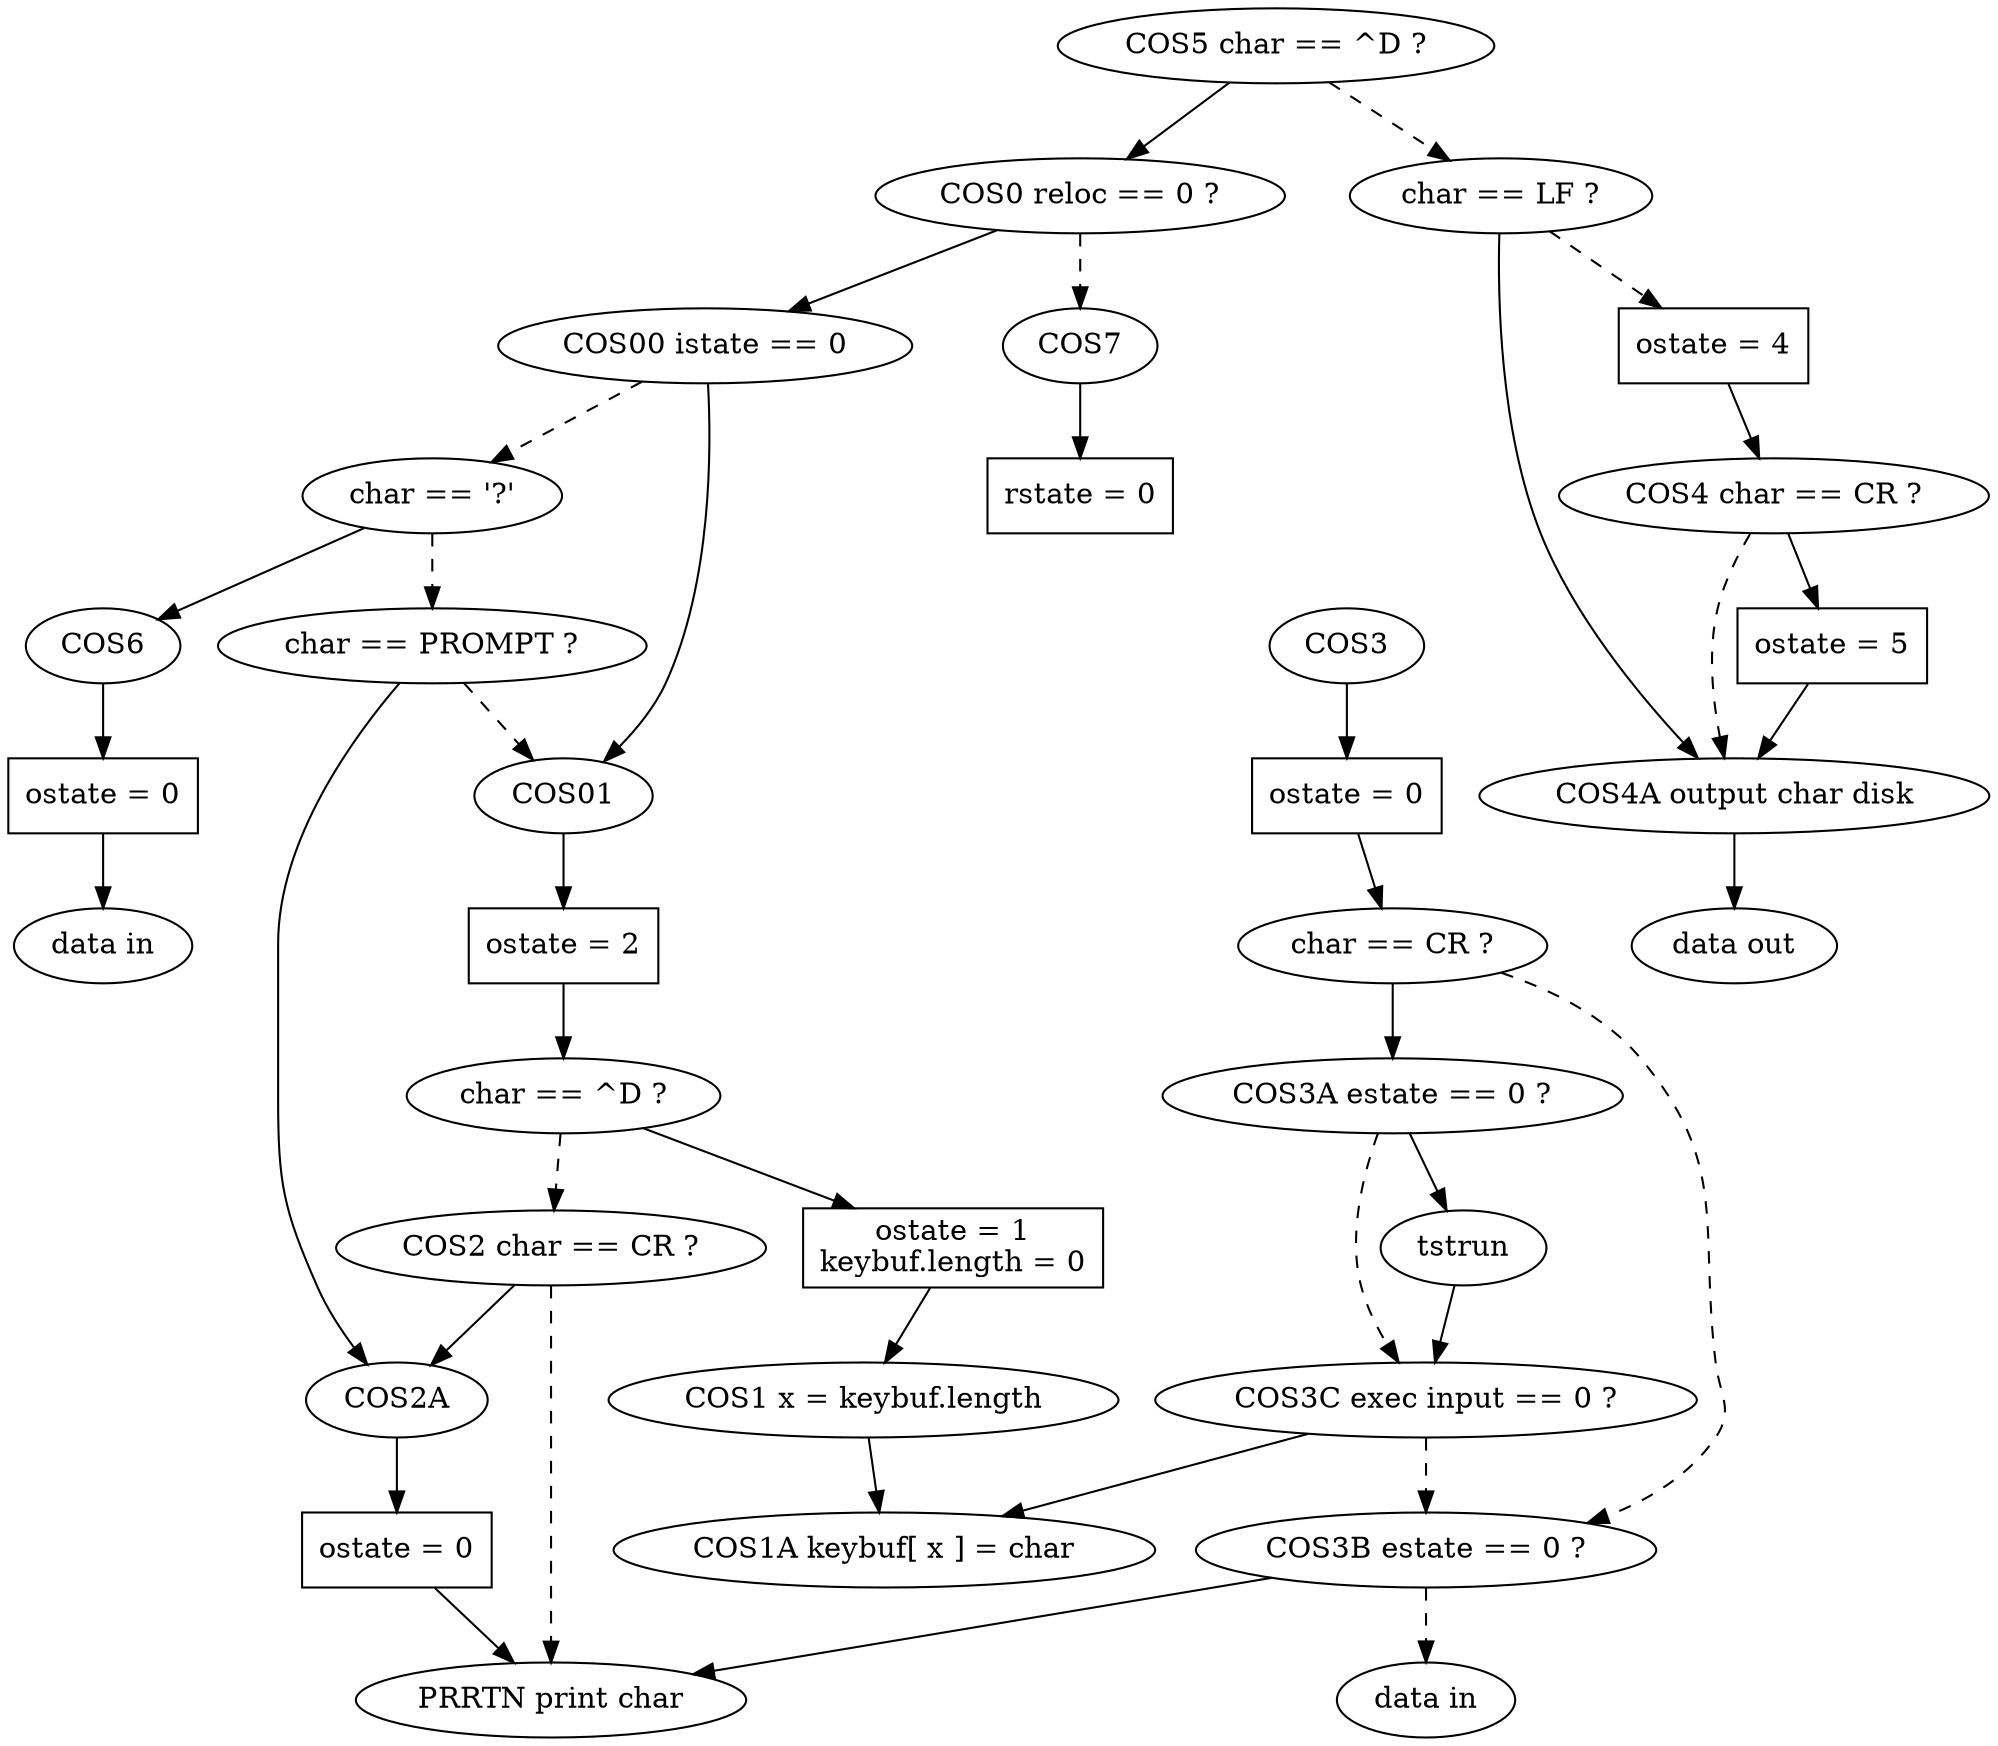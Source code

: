 digraph d {
    COS0     [label="COS0 reloc == 0 ?"       ];
    COS00    [label="COS00 istate == 0"       ];
    COS01
    COS1     [label="COS1 x = keybuf.length"  ];
    COS1A    [label="COS1A keybuf[ x ] = char"]
    COS2     [label="COS2 char == CR ?"       ];
    COS2A
    COS3
    COS3B    [label="COS3B estate == 0 ?"     ];
    COS3A    [label="COS3A estate == 0 ?"     ];
    COS3C    [label="COS3C exec input == 0 ?" ];
    COS4     [label="COS4 char == CR ?"       ];
    COS4A    [label="COS4A output char disk"  ];
    COS5     [label="COS5 char == ^D ?"       ];
    COS6
    COS7
    PRRTN    [label="PRRTN print char"        ];
    ctrld1   [label="char == ^D ?"            ];
    ctrlm3   [label="char == CR ?"            ];
    data_in1 [label="data in"                 ];
    data_in2 [label="data in"                 ];
    data_out [label="data out"                ];
    linefeed [label="char == LF ?"            ];
    prompt   [label="char == PROMPT ?"        ];
    state0_2 [label="ostate = 0" shape=box    ];
    state0_3 [label="ostate = 0" shape=box    ];
    state0_6 [label="ostate = 0" shape=box    ];
    state1   [label="ostate = 1\nkeybuf.length = 0" shape=box    ];
    state2   [label="ostate = 2" shape=box    ];
    state4   [label="ostate = 4" shape=box    ];
    state5   [label="ostate = 5" shape=box    ];
    istateq  [label="char == '?'"             ];
    rstate0  [label="rstate = 0" shape=box    ];

/*
    solid  = yes, or next statement
    dashed = no
*/
    COS0     -> COS00
    COS0     -> COS7    [style="dashed"];
    COS00    -> COS01
    COS00    -> istateq [style="dashed"];
    istateq  -> COS6
    istateq  -> prompt  [style="dashed"];
    prompt   -> COS2A
    prompt   -> COS01   [style="dashed"];

    COS01    -> state2
    state2   -> ctrld1
    ctrld1   -> state1
    ctrld1   -> COS2  [style="dashed"];
    state1   -> COS1

    COS1     -> COS1A

    COS2     -> COS2A
    COS2     -> PRRTN [style="dashed"];
    COS2A    -> state0_2
    state0_2 -> PRRTN

    COS3     -> state0_3
    state0_3 -> ctrlm3
    ctrlm3   -> COS3A
    ctrlm3   -> COS3B    [style="dashed"];
    COS3B    -> PRRTN
    COS3B    -> data_in1 [style="dashed"];
    COS3A    -> tstrun
    COS3A    -> COS3C    [style="dashed"];
    tstrun   -> COS3C
    COS3C    -> COS1A
    COS3C    -> COS3B    [style="dashed"];

    COS4     -> state5
    state5   -> COS4A
    COS4A    -> data_out
    COS4     -> COS4A    [style="dashed"];

    COS5     -> COS0
    COS5     -> linefeed [style="dashed"];
    linefeed -> COS4A
    linefeed -> state4   [style="dashed"];
    state4   -> COS4

    COS6     -> state0_6
    state0_6 -> data_in2

    COS7     -> rstate0
}
